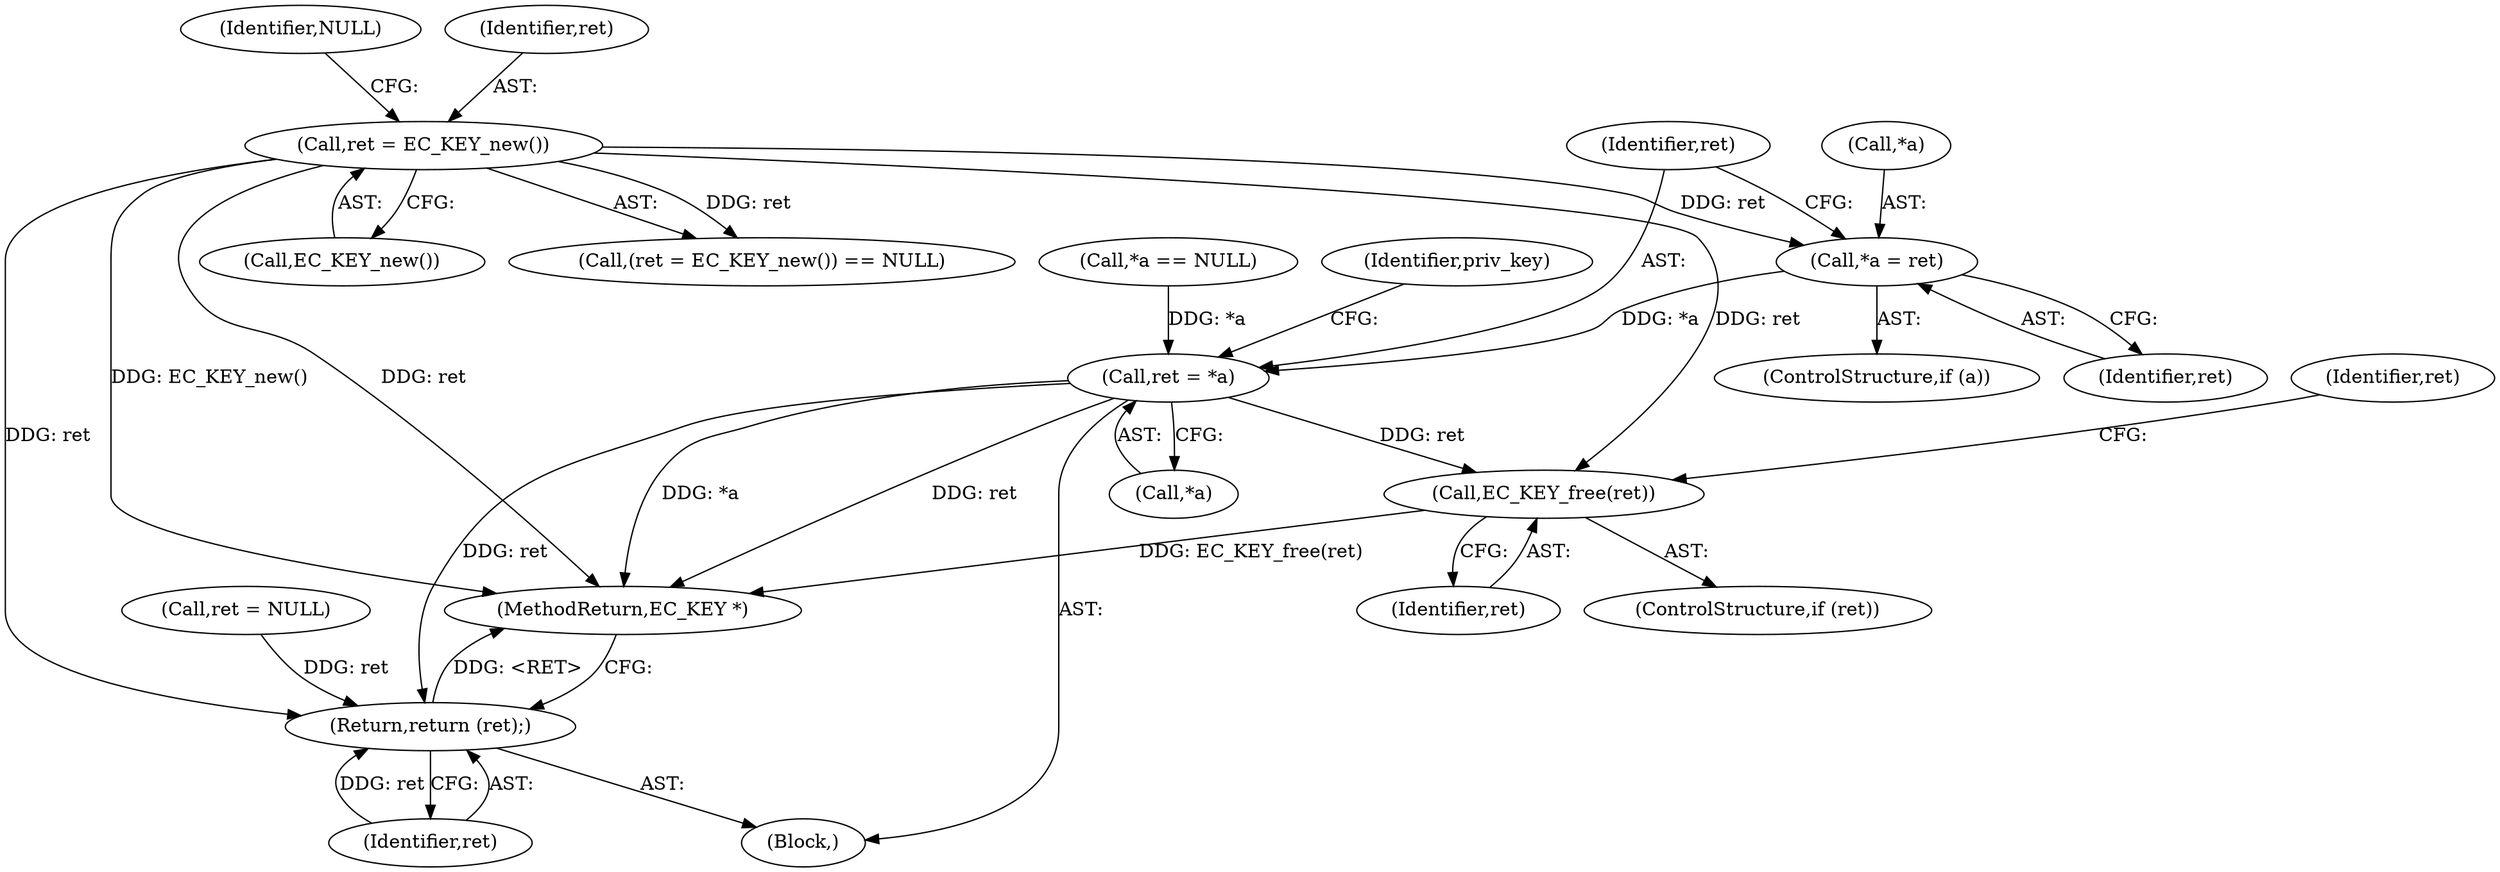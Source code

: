 digraph "1_openssl_1b4a8df38fc9ab3c089ca5765075ee53ec5bd66a@del" {
"1000171" [label="(Call,*a = ret)"];
"1000160" [label="(Call,ret = EC_KEY_new())"];
"1000180" [label="(Call,ret = *a)"];
"1000341" [label="(Call,EC_KEY_free(ret))"];
"1000350" [label="(Return,return (ret);)"];
"1000169" [label="(ControlStructure,if (a))"];
"1000341" [label="(Call,EC_KEY_free(ret))"];
"1000163" [label="(Identifier,NULL)"];
"1000344" [label="(Identifier,ret)"];
"1000162" [label="(Call,EC_KEY_new())"];
"1000351" [label="(Identifier,ret)"];
"1000172" [label="(Call,*a)"];
"1000153" [label="(Call,*a == NULL)"];
"1000181" [label="(Identifier,ret)"];
"1000160" [label="(Call,ret = EC_KEY_new())"];
"1000171" [label="(Call,*a = ret)"];
"1000161" [label="(Identifier,ret)"];
"1000339" [label="(ControlStructure,if (ret))"];
"1000343" [label="(Call,ret = NULL)"];
"1000350" [label="(Return,return (ret);)"];
"1000186" [label="(Identifier,priv_key)"];
"1000352" [label="(MethodReturn,EC_KEY *)"];
"1000180" [label="(Call,ret = *a)"];
"1000105" [label="(Block,)"];
"1000159" [label="(Call,(ret = EC_KEY_new()) == NULL)"];
"1000174" [label="(Identifier,ret)"];
"1000182" [label="(Call,*a)"];
"1000342" [label="(Identifier,ret)"];
"1000171" -> "1000169"  [label="AST: "];
"1000171" -> "1000174"  [label="CFG: "];
"1000172" -> "1000171"  [label="AST: "];
"1000174" -> "1000171"  [label="AST: "];
"1000181" -> "1000171"  [label="CFG: "];
"1000160" -> "1000171"  [label="DDG: ret"];
"1000171" -> "1000180"  [label="DDG: *a"];
"1000160" -> "1000159"  [label="AST: "];
"1000160" -> "1000162"  [label="CFG: "];
"1000161" -> "1000160"  [label="AST: "];
"1000162" -> "1000160"  [label="AST: "];
"1000163" -> "1000160"  [label="CFG: "];
"1000160" -> "1000352"  [label="DDG: EC_KEY_new()"];
"1000160" -> "1000352"  [label="DDG: ret"];
"1000160" -> "1000159"  [label="DDG: ret"];
"1000160" -> "1000341"  [label="DDG: ret"];
"1000160" -> "1000350"  [label="DDG: ret"];
"1000180" -> "1000105"  [label="AST: "];
"1000180" -> "1000182"  [label="CFG: "];
"1000181" -> "1000180"  [label="AST: "];
"1000182" -> "1000180"  [label="AST: "];
"1000186" -> "1000180"  [label="CFG: "];
"1000180" -> "1000352"  [label="DDG: *a"];
"1000180" -> "1000352"  [label="DDG: ret"];
"1000153" -> "1000180"  [label="DDG: *a"];
"1000180" -> "1000341"  [label="DDG: ret"];
"1000180" -> "1000350"  [label="DDG: ret"];
"1000341" -> "1000339"  [label="AST: "];
"1000341" -> "1000342"  [label="CFG: "];
"1000342" -> "1000341"  [label="AST: "];
"1000344" -> "1000341"  [label="CFG: "];
"1000341" -> "1000352"  [label="DDG: EC_KEY_free(ret)"];
"1000350" -> "1000105"  [label="AST: "];
"1000350" -> "1000351"  [label="CFG: "];
"1000351" -> "1000350"  [label="AST: "];
"1000352" -> "1000350"  [label="CFG: "];
"1000350" -> "1000352"  [label="DDG: <RET>"];
"1000351" -> "1000350"  [label="DDG: ret"];
"1000343" -> "1000350"  [label="DDG: ret"];
}
